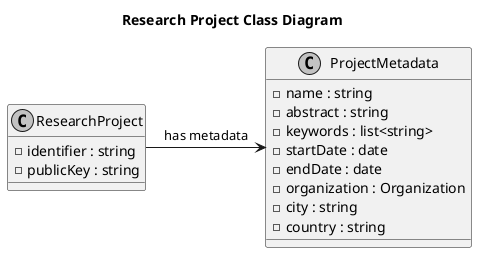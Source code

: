 @startuml project_class

title Research Project Class Diagram
skinparam monochrome true

class "ResearchProject" {
  - identifier : string
  - publicKey : string
}

class "ProjectMetadata" {
  - name : string
  - abstract : string
  - keywords : list<string>
  - startDate : date
  - endDate : date
  - organization : Organization
  - city : string
  - country : string
}


ResearchProject -> ProjectMetadata : has metadata

@enduml